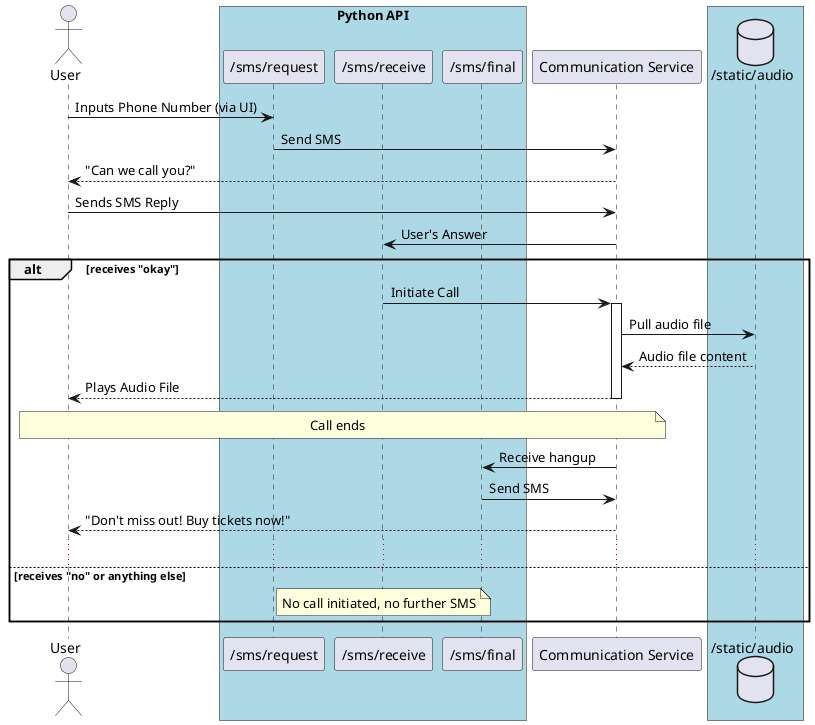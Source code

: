 @startuml API Overview
' Define participants in the sequence diagram
actor User
box "Python API" #LightBlue
    participant "/sms/request" as SMSRequestEndpoint
    participant "/sms/receive" as SMSReceiveEndpoint
    participant "/sms/final" as SMSFinalEndpoint
end box
participant "Communication Service" as CommsService
box #LightBlue
    database "/static/audio" as AudioDir
end box


' Start the sequence flow
User -> SMSRequestEndpoint: Inputs Phone Number (via UI)

' Requesting Call Permission
SMSRequestEndpoint -> CommsService: Send SMS
CommsService --> User: "Can we call you?"

' Receiving User's Response
User -> CommsService: Sends SMS Reply
CommsService -> SMSReceiveEndpoint: User's Answer

' Conditional Call & Follow-up SMS
alt receives "okay"
    SMSReceiveEndpoint -> CommsService: Initiate Call
    activate CommsService
    CommsService -> AudioDir: Pull audio file
    AudioDir --> CommsService: Audio file content
    CommsService --> User: Plays Audio File
    deactivate CommsService
    note over CommsService, User: Call ends

    ' Sending final SMS
    CommsService -> SMSFinalEndpoint: Receive hangup
    SMSFinalEndpoint -> CommsService: Send SMS
    CommsService --> User: "Don't miss out! Buy tickets now!"
    ...
else receives "no" or anything else
    note over SMSReceiveEndpoint: No call initiated, no further SMS
end

@enduml